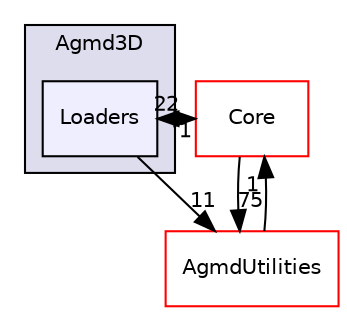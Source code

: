 digraph "src/Agmd3D/Loaders" {
  compound=true
  node [ fontsize="10", fontname="Helvetica"];
  edge [ labelfontsize="10", labelfontname="Helvetica"];
  subgraph clusterdir_b6dd29adde0db5f9f95c54dc9697d5b1 {
    graph [ bgcolor="#ddddee", pencolor="black", label="Agmd3D" fontname="Helvetica", fontsize="10", URL="dir_b6dd29adde0db5f9f95c54dc9697d5b1.html"]
  dir_a67ae95478d37b3fffed1160452b3280 [shape=box, label="Loaders", style="filled", fillcolor="#eeeeff", pencolor="black", URL="dir_a67ae95478d37b3fffed1160452b3280.html"];
  }
  dir_b3e9ade9c04b4b48621f7755b7dfe0ba [shape=box label="Core" fillcolor="white" style="filled" color="red" URL="dir_b3e9ade9c04b4b48621f7755b7dfe0ba.html"];
  dir_c11272a1c791afc0e19bc74f6f6797fb [shape=box label="AgmdUtilities" fillcolor="white" style="filled" color="red" URL="dir_c11272a1c791afc0e19bc74f6f6797fb.html"];
  dir_b3e9ade9c04b4b48621f7755b7dfe0ba->dir_c11272a1c791afc0e19bc74f6f6797fb [headlabel="75", labeldistance=1.5 headhref="dir_000005_000034.html"];
  dir_b3e9ade9c04b4b48621f7755b7dfe0ba->dir_a67ae95478d37b3fffed1160452b3280 [headlabel="1", labeldistance=1.5 headhref="dir_000005_000019.html"];
  dir_c11272a1c791afc0e19bc74f6f6797fb->dir_b3e9ade9c04b4b48621f7755b7dfe0ba [headlabel="1", labeldistance=1.5 headhref="dir_000034_000005.html"];
  dir_a67ae95478d37b3fffed1160452b3280->dir_b3e9ade9c04b4b48621f7755b7dfe0ba [headlabel="22", labeldistance=1.5 headhref="dir_000019_000005.html"];
  dir_a67ae95478d37b3fffed1160452b3280->dir_c11272a1c791afc0e19bc74f6f6797fb [headlabel="11", labeldistance=1.5 headhref="dir_000019_000034.html"];
}
